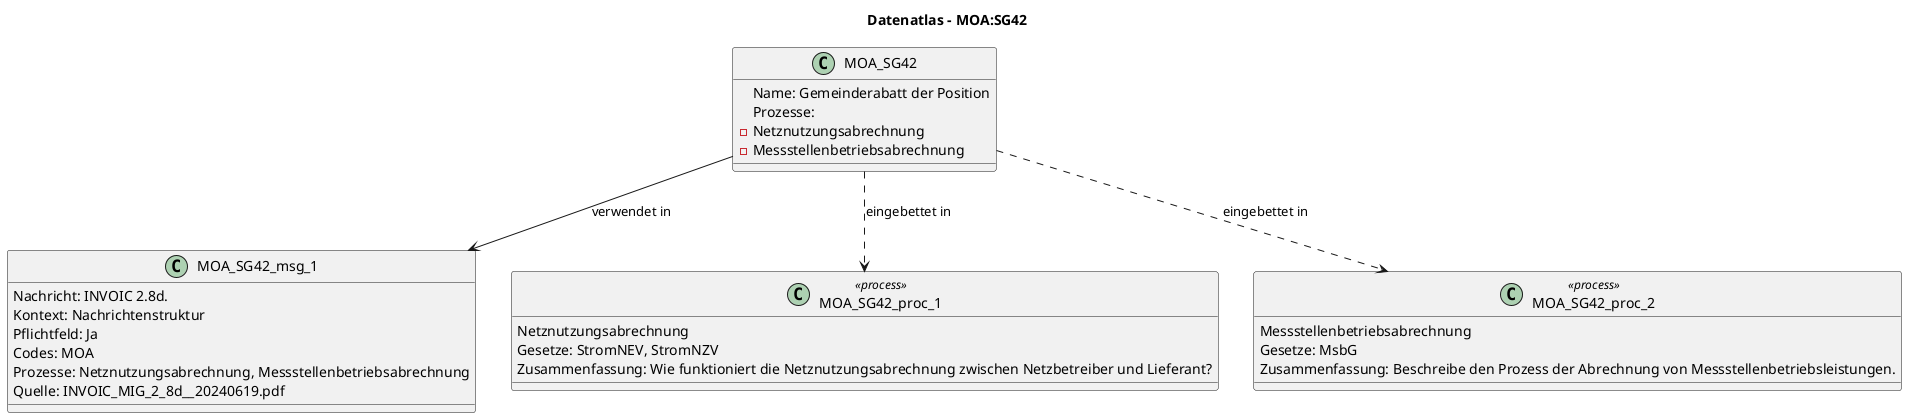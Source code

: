 @startuml
title Datenatlas – MOA:SG42
class MOA_SG42 {
  Name: Gemeinderabatt der Position
  Prozesse:
    - Netznutzungsabrechnung
    - Messstellenbetriebsabrechnung
}
class MOA_SG42_msg_1 {
  Nachricht: INVOIC 2.8d.
  Kontext: Nachrichtenstruktur
  Pflichtfeld: Ja
  Codes: MOA
  Prozesse: Netznutzungsabrechnung, Messstellenbetriebsabrechnung
  Quelle: INVOIC_MIG_2_8d__20240619.pdf
}
MOA_SG42 --> MOA_SG42_msg_1 : verwendet in
class MOA_SG42_proc_1 <<process>> {
  Netznutzungsabrechnung
  Gesetze: StromNEV, StromNZV
  Zusammenfassung: Wie funktioniert die Netznutzungsabrechnung zwischen Netzbetreiber und Lieferant?
}
MOA_SG42 ..> MOA_SG42_proc_1 : eingebettet in
class MOA_SG42_proc_2 <<process>> {
  Messstellenbetriebsabrechnung
  Gesetze: MsbG
  Zusammenfassung: Beschreibe den Prozess der Abrechnung von Messstellenbetriebsleistungen.
}
MOA_SG42 ..> MOA_SG42_proc_2 : eingebettet in
@enduml